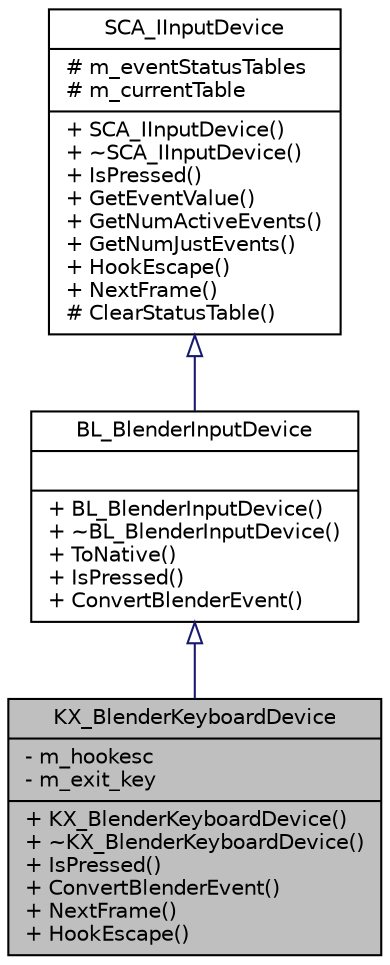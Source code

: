 digraph G
{
  edge [fontname="Helvetica",fontsize="10",labelfontname="Helvetica",labelfontsize="10"];
  node [fontname="Helvetica",fontsize="10",shape=record];
  Node1 [label="{KX_BlenderKeyboardDevice\n|- m_hookesc\l- m_exit_key\l|+ KX_BlenderKeyboardDevice()\l+ ~KX_BlenderKeyboardDevice()\l+ IsPressed()\l+ ConvertBlenderEvent()\l+ NextFrame()\l+ HookEscape()\l}",height=0.2,width=0.4,color="black", fillcolor="grey75", style="filled" fontcolor="black"];
  Node2 -> Node1 [dir=back,color="midnightblue",fontsize="10",style="solid",arrowtail="empty",fontname="Helvetica"];
  Node2 [label="{BL_BlenderInputDevice\n||+ BL_BlenderInputDevice()\l+ ~BL_BlenderInputDevice()\l+ ToNative()\l+ IsPressed()\l+ ConvertBlenderEvent()\l}",height=0.2,width=0.4,color="black", fillcolor="white", style="filled",URL="$df/d06/classBL__BlenderInputDevice.html"];
  Node3 -> Node2 [dir=back,color="midnightblue",fontsize="10",style="solid",arrowtail="empty",fontname="Helvetica"];
  Node3 [label="{SCA_IInputDevice\n|# m_eventStatusTables\l# m_currentTable\l|+ SCA_IInputDevice()\l+ ~SCA_IInputDevice()\l+ IsPressed()\l+ GetEventValue()\l+ GetNumActiveEvents()\l+ GetNumJustEvents()\l+ HookEscape()\l+ NextFrame()\l# ClearStatusTable()\l}",height=0.2,width=0.4,color="black", fillcolor="white", style="filled",URL="$d9/d20/classSCA__IInputDevice.html"];
}
